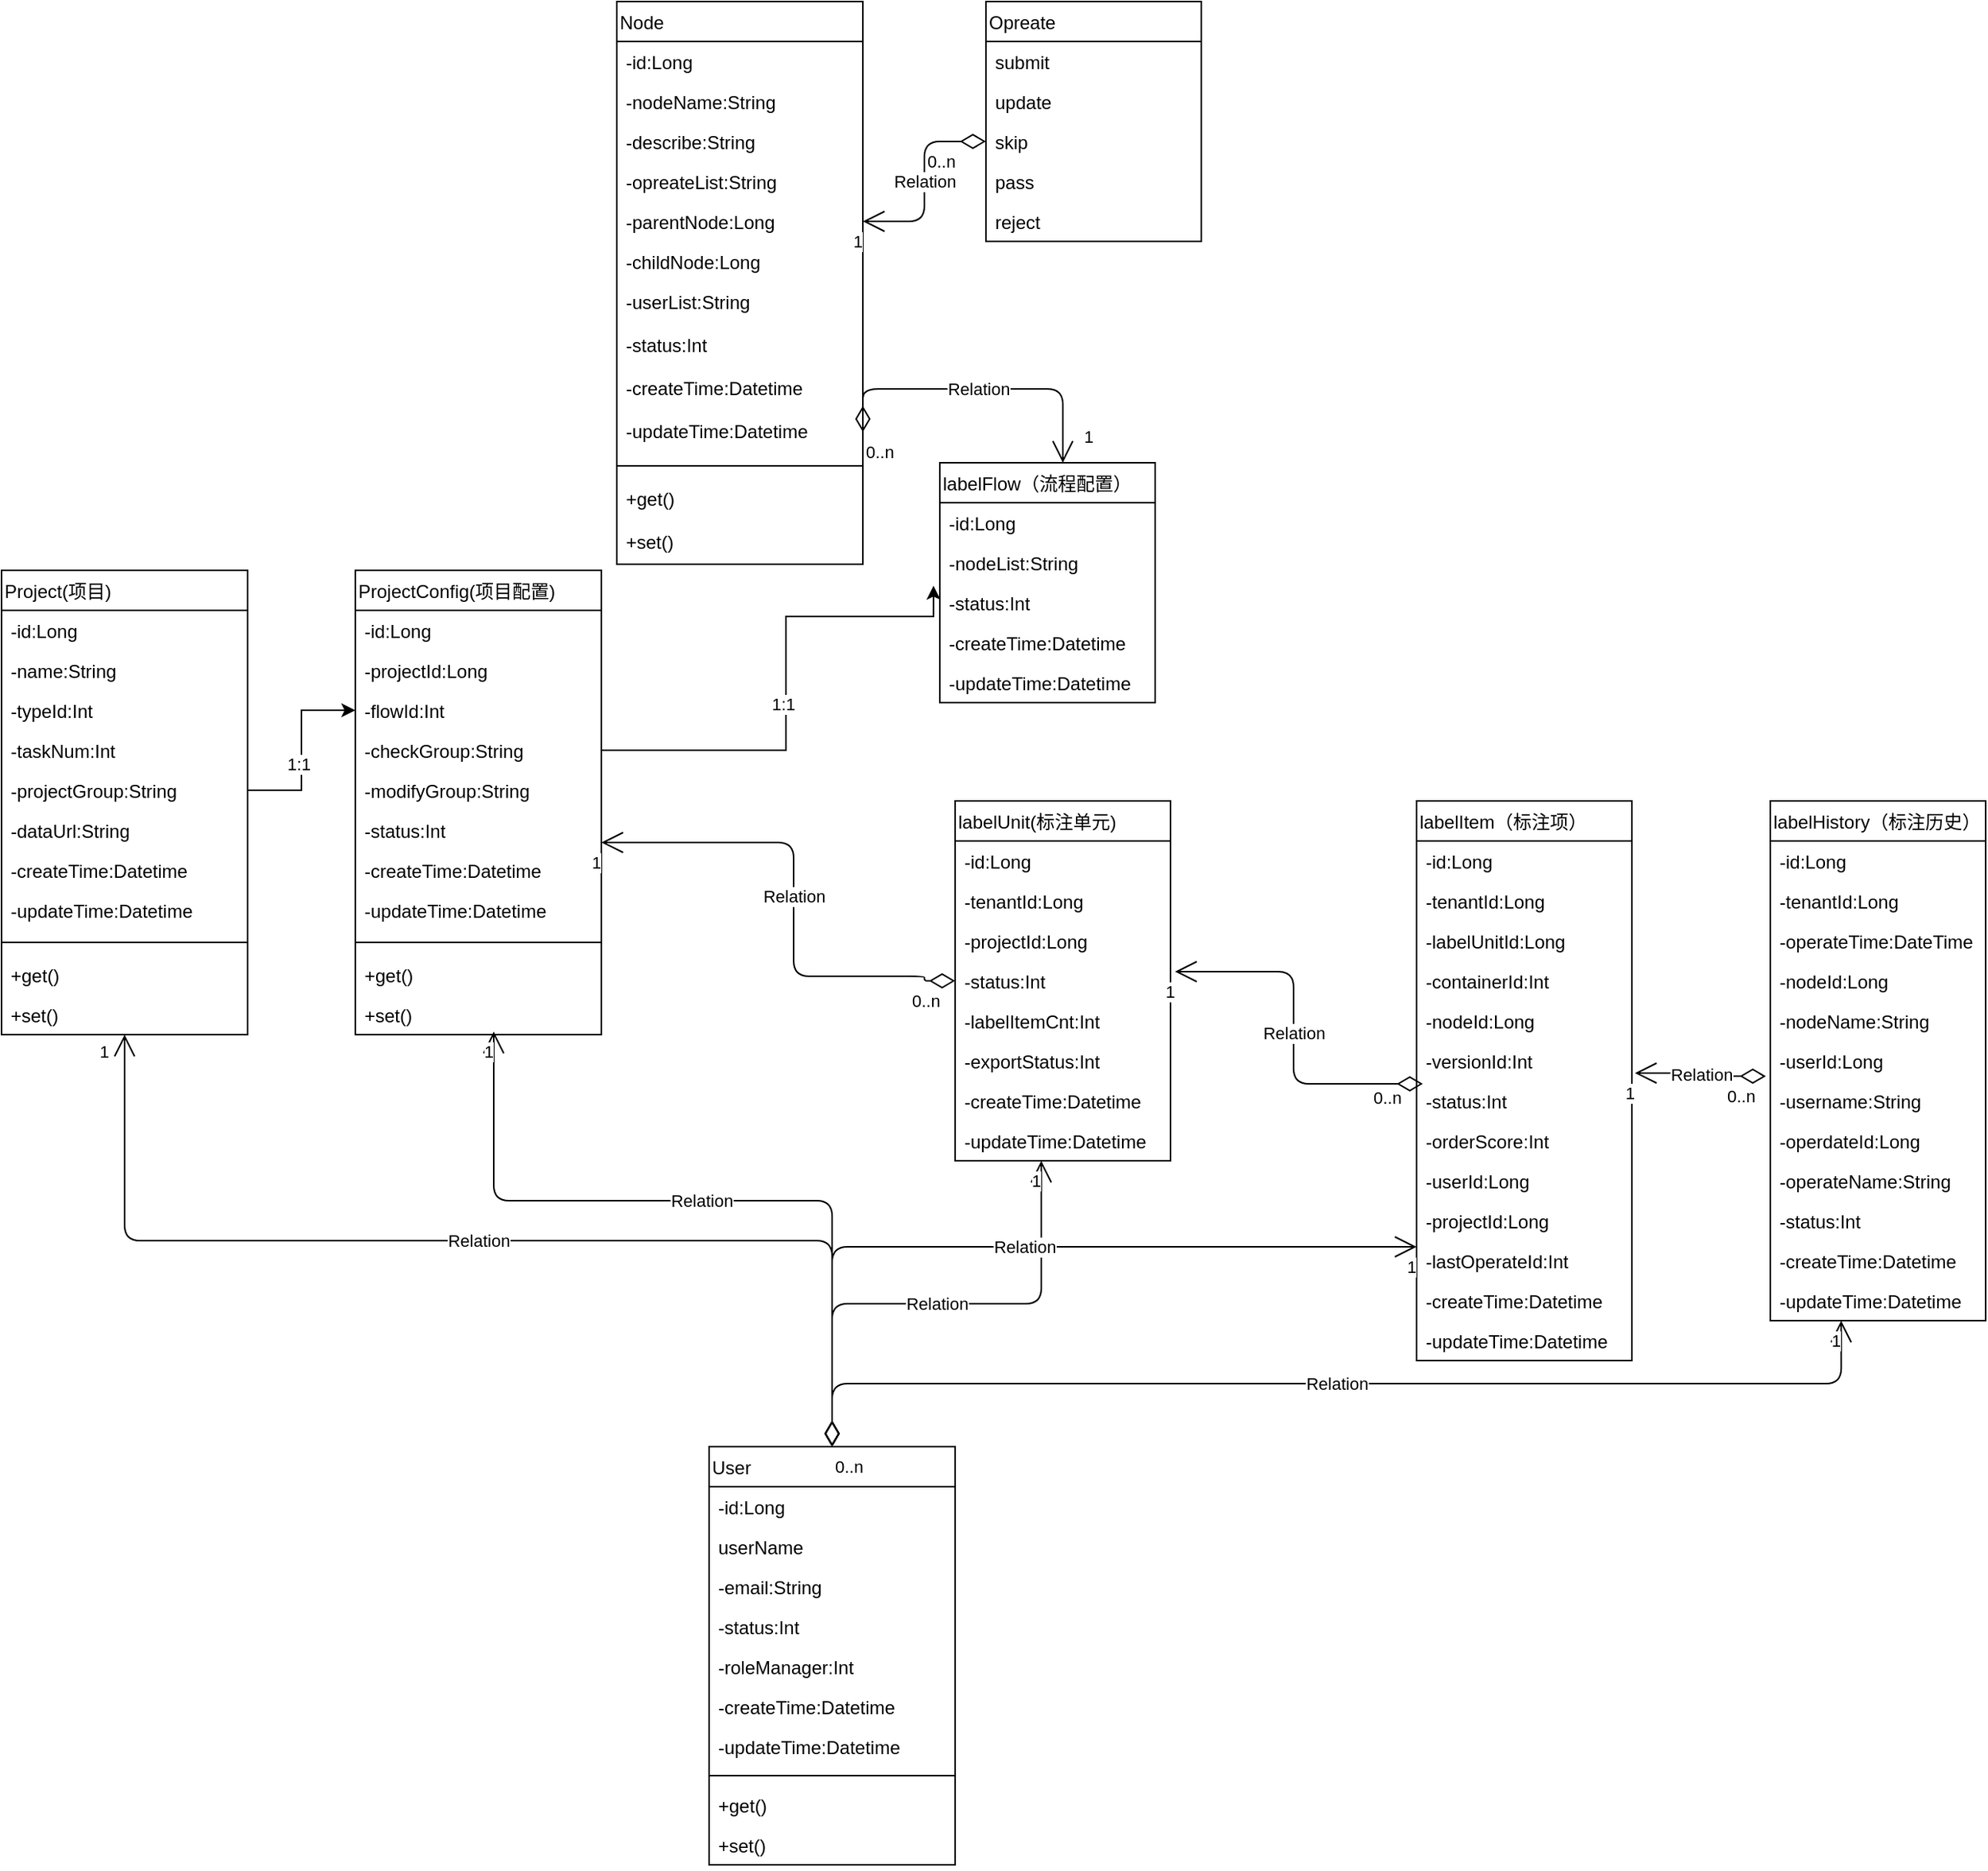 <mxfile version="14.6.11" type="github">
  <diagram id="C5RBs43oDa-KdzZeNtuy" name="Page-1">
    <mxGraphModel dx="1422" dy="762" grid="1" gridSize="10" guides="1" tooltips="1" connect="1" arrows="1" fold="1" page="1" pageScale="1" pageWidth="827" pageHeight="1169" math="0" shadow="0">
      <root>
        <mxCell id="WIyWlLk6GJQsqaUBKTNV-0" />
        <mxCell id="WIyWlLk6GJQsqaUBKTNV-1" parent="WIyWlLk6GJQsqaUBKTNV-0" />
        <mxCell id="zkfFHV4jXpPFQw0GAbJ--0" value="User" style="swimlane;fontStyle=0;align=left;verticalAlign=top;childLayout=stackLayout;horizontal=1;startSize=26;horizontalStack=0;resizeParent=1;resizeLast=0;collapsible=1;marginBottom=0;rounded=0;shadow=0;strokeWidth=1;" parent="WIyWlLk6GJQsqaUBKTNV-1" vertex="1">
          <mxGeometry x="590" y="1040" width="160" height="272" as="geometry">
            <mxRectangle x="230" y="140" width="160" height="26" as="alternateBounds" />
          </mxGeometry>
        </mxCell>
        <mxCell id="zkfFHV4jXpPFQw0GAbJ--1" value="-id:Long&#xa;" style="text;align=left;verticalAlign=top;spacingLeft=4;spacingRight=4;overflow=hidden;rotatable=0;points=[[0,0.5],[1,0.5]];portConstraint=eastwest;" parent="zkfFHV4jXpPFQw0GAbJ--0" vertex="1">
          <mxGeometry y="26" width="160" height="26" as="geometry" />
        </mxCell>
        <mxCell id="zkfFHV4jXpPFQw0GAbJ--2" value="userName" style="text;align=left;verticalAlign=top;spacingLeft=4;spacingRight=4;overflow=hidden;rotatable=0;points=[[0,0.5],[1,0.5]];portConstraint=eastwest;rounded=0;shadow=0;html=0;" parent="zkfFHV4jXpPFQw0GAbJ--0" vertex="1">
          <mxGeometry y="52" width="160" height="26" as="geometry" />
        </mxCell>
        <mxCell id="zkfFHV4jXpPFQw0GAbJ--3" value="-email:String" style="text;align=left;verticalAlign=top;spacingLeft=4;spacingRight=4;overflow=hidden;rotatable=0;points=[[0,0.5],[1,0.5]];portConstraint=eastwest;rounded=0;shadow=0;html=0;" parent="zkfFHV4jXpPFQw0GAbJ--0" vertex="1">
          <mxGeometry y="78" width="160" height="26" as="geometry" />
        </mxCell>
        <mxCell id="6F86Sjl21GchAjME6Mm5-2" value="-status:Int" style="text;align=left;verticalAlign=top;spacingLeft=4;spacingRight=4;overflow=hidden;rotatable=0;points=[[0,0.5],[1,0.5]];portConstraint=eastwest;rounded=0;shadow=0;html=0;" vertex="1" parent="zkfFHV4jXpPFQw0GAbJ--0">
          <mxGeometry y="104" width="160" height="26" as="geometry" />
        </mxCell>
        <mxCell id="6F86Sjl21GchAjME6Mm5-182" value="-roleManager:Int" style="text;align=left;verticalAlign=top;spacingLeft=4;spacingRight=4;overflow=hidden;rotatable=0;points=[[0,0.5],[1,0.5]];portConstraint=eastwest;rounded=0;shadow=0;html=0;" vertex="1" parent="zkfFHV4jXpPFQw0GAbJ--0">
          <mxGeometry y="130" width="160" height="26" as="geometry" />
        </mxCell>
        <mxCell id="6F86Sjl21GchAjME6Mm5-4" value="-createTime:Datetime" style="text;align=left;verticalAlign=top;spacingLeft=4;spacingRight=4;overflow=hidden;rotatable=0;points=[[0,0.5],[1,0.5]];portConstraint=eastwest;rounded=0;shadow=0;html=0;" vertex="1" parent="zkfFHV4jXpPFQw0GAbJ--0">
          <mxGeometry y="156" width="160" height="26" as="geometry" />
        </mxCell>
        <mxCell id="6F86Sjl21GchAjME6Mm5-5" value="-updateTime:Datetime" style="text;align=left;verticalAlign=top;spacingLeft=4;spacingRight=4;overflow=hidden;rotatable=0;points=[[0,0.5],[1,0.5]];portConstraint=eastwest;rounded=0;shadow=0;html=0;" vertex="1" parent="zkfFHV4jXpPFQw0GAbJ--0">
          <mxGeometry y="182" width="160" height="26" as="geometry" />
        </mxCell>
        <mxCell id="zkfFHV4jXpPFQw0GAbJ--4" value="" style="line;html=1;strokeWidth=1;align=left;verticalAlign=middle;spacingTop=-1;spacingLeft=3;spacingRight=3;rotatable=0;labelPosition=right;points=[];portConstraint=eastwest;" parent="zkfFHV4jXpPFQw0GAbJ--0" vertex="1">
          <mxGeometry y="208" width="160" height="12" as="geometry" />
        </mxCell>
        <mxCell id="6F86Sjl21GchAjME6Mm5-183" value="+get()" style="text;align=left;verticalAlign=top;spacingLeft=4;spacingRight=4;overflow=hidden;rotatable=0;points=[[0,0.5],[1,0.5]];portConstraint=eastwest;rounded=0;shadow=0;html=0;" vertex="1" parent="zkfFHV4jXpPFQw0GAbJ--0">
          <mxGeometry y="220" width="160" height="26" as="geometry" />
        </mxCell>
        <mxCell id="6F86Sjl21GchAjME6Mm5-184" value="+set()" style="text;align=left;verticalAlign=top;spacingLeft=4;spacingRight=4;overflow=hidden;rotatable=0;points=[[0,0.5],[1,0.5]];portConstraint=eastwest;rounded=0;shadow=0;html=0;" vertex="1" parent="zkfFHV4jXpPFQw0GAbJ--0">
          <mxGeometry y="246" width="160" height="26" as="geometry" />
        </mxCell>
        <mxCell id="zkfFHV4jXpPFQw0GAbJ--6" value="Project(项目)" style="swimlane;fontStyle=0;align=left;verticalAlign=top;childLayout=stackLayout;horizontal=1;startSize=26;horizontalStack=0;resizeParent=1;resizeLast=0;collapsible=1;marginBottom=0;rounded=0;shadow=0;strokeWidth=1;" parent="WIyWlLk6GJQsqaUBKTNV-1" vertex="1">
          <mxGeometry x="130" y="470" width="160" height="302" as="geometry">
            <mxRectangle x="130" y="380" width="160" height="26" as="alternateBounds" />
          </mxGeometry>
        </mxCell>
        <mxCell id="zkfFHV4jXpPFQw0GAbJ--7" value="-id:Long&#xa;" style="text;align=left;verticalAlign=top;spacingLeft=4;spacingRight=4;overflow=hidden;rotatable=0;points=[[0,0.5],[1,0.5]];portConstraint=eastwest;" parent="zkfFHV4jXpPFQw0GAbJ--6" vertex="1">
          <mxGeometry y="26" width="160" height="26" as="geometry" />
        </mxCell>
        <mxCell id="zkfFHV4jXpPFQw0GAbJ--8" value="-name:String" style="text;align=left;verticalAlign=top;spacingLeft=4;spacingRight=4;overflow=hidden;rotatable=0;points=[[0,0.5],[1,0.5]];portConstraint=eastwest;rounded=0;shadow=0;html=0;" parent="zkfFHV4jXpPFQw0GAbJ--6" vertex="1">
          <mxGeometry y="52" width="160" height="26" as="geometry" />
        </mxCell>
        <mxCell id="6F86Sjl21GchAjME6Mm5-6" value="-typeId:Int" style="text;align=left;verticalAlign=top;spacingLeft=4;spacingRight=4;overflow=hidden;rotatable=0;points=[[0,0.5],[1,0.5]];portConstraint=eastwest;rounded=0;shadow=0;html=0;" vertex="1" parent="zkfFHV4jXpPFQw0GAbJ--6">
          <mxGeometry y="78" width="160" height="26" as="geometry" />
        </mxCell>
        <mxCell id="6F86Sjl21GchAjME6Mm5-7" value="-taskNum:Int" style="text;align=left;verticalAlign=top;spacingLeft=4;spacingRight=4;overflow=hidden;rotatable=0;points=[[0,0.5],[1,0.5]];portConstraint=eastwest;rounded=0;shadow=0;html=0;" vertex="1" parent="zkfFHV4jXpPFQw0GAbJ--6">
          <mxGeometry y="104" width="160" height="26" as="geometry" />
        </mxCell>
        <mxCell id="6F86Sjl21GchAjME6Mm5-8" value="-projectGroup:String" style="text;align=left;verticalAlign=top;spacingLeft=4;spacingRight=4;overflow=hidden;rotatable=0;points=[[0,0.5],[1,0.5]];portConstraint=eastwest;rounded=0;shadow=0;html=0;" vertex="1" parent="zkfFHV4jXpPFQw0GAbJ--6">
          <mxGeometry y="130" width="160" height="26" as="geometry" />
        </mxCell>
        <mxCell id="6F86Sjl21GchAjME6Mm5-9" value="-dataUrl:String" style="text;align=left;verticalAlign=top;spacingLeft=4;spacingRight=4;overflow=hidden;rotatable=0;points=[[0,0.5],[1,0.5]];portConstraint=eastwest;rounded=0;shadow=0;html=0;" vertex="1" parent="zkfFHV4jXpPFQw0GAbJ--6">
          <mxGeometry y="156" width="160" height="26" as="geometry" />
        </mxCell>
        <mxCell id="6F86Sjl21GchAjME6Mm5-10" value="-createTime:Datetime" style="text;align=left;verticalAlign=top;spacingLeft=4;spacingRight=4;overflow=hidden;rotatable=0;points=[[0,0.5],[1,0.5]];portConstraint=eastwest;rounded=0;shadow=0;html=0;" vertex="1" parent="zkfFHV4jXpPFQw0GAbJ--6">
          <mxGeometry y="182" width="160" height="26" as="geometry" />
        </mxCell>
        <mxCell id="6F86Sjl21GchAjME6Mm5-20" value="-updateTime:Datetime" style="text;align=left;verticalAlign=top;spacingLeft=4;spacingRight=4;overflow=hidden;rotatable=0;points=[[0,0.5],[1,0.5]];portConstraint=eastwest;rounded=0;shadow=0;html=0;" vertex="1" parent="zkfFHV4jXpPFQw0GAbJ--6">
          <mxGeometry y="208" width="160" height="26" as="geometry" />
        </mxCell>
        <mxCell id="zkfFHV4jXpPFQw0GAbJ--9" value="" style="line;html=1;strokeWidth=1;align=left;verticalAlign=middle;spacingTop=-1;spacingLeft=3;spacingRight=3;rotatable=0;labelPosition=right;points=[];portConstraint=eastwest;" parent="zkfFHV4jXpPFQw0GAbJ--6" vertex="1">
          <mxGeometry y="234" width="160" height="16" as="geometry" />
        </mxCell>
        <mxCell id="6F86Sjl21GchAjME6Mm5-185" value="+get()" style="text;align=left;verticalAlign=top;spacingLeft=4;spacingRight=4;overflow=hidden;rotatable=0;points=[[0,0.5],[1,0.5]];portConstraint=eastwest;rounded=0;shadow=0;html=0;" vertex="1" parent="zkfFHV4jXpPFQw0GAbJ--6">
          <mxGeometry y="250" width="160" height="26" as="geometry" />
        </mxCell>
        <mxCell id="6F86Sjl21GchAjME6Mm5-186" value="+set()" style="text;align=left;verticalAlign=top;spacingLeft=4;spacingRight=4;overflow=hidden;rotatable=0;points=[[0,0.5],[1,0.5]];portConstraint=eastwest;rounded=0;shadow=0;html=0;" vertex="1" parent="zkfFHV4jXpPFQw0GAbJ--6">
          <mxGeometry y="276" width="160" height="26" as="geometry" />
        </mxCell>
        <mxCell id="zkfFHV4jXpPFQw0GAbJ--13" value="ProjectConfig(项目配置)" style="swimlane;fontStyle=0;align=left;verticalAlign=top;childLayout=stackLayout;horizontal=1;startSize=26;horizontalStack=0;resizeParent=1;resizeLast=0;collapsible=1;marginBottom=0;rounded=0;shadow=0;strokeWidth=1;" parent="WIyWlLk6GJQsqaUBKTNV-1" vertex="1">
          <mxGeometry x="360" y="470" width="160" height="302" as="geometry">
            <mxRectangle x="340" y="380" width="170" height="26" as="alternateBounds" />
          </mxGeometry>
        </mxCell>
        <mxCell id="6F86Sjl21GchAjME6Mm5-22" value="-id:Long&#xa;" style="text;align=left;verticalAlign=top;spacingLeft=4;spacingRight=4;overflow=hidden;rotatable=0;points=[[0,0.5],[1,0.5]];portConstraint=eastwest;" vertex="1" parent="zkfFHV4jXpPFQw0GAbJ--13">
          <mxGeometry y="26" width="160" height="26" as="geometry" />
        </mxCell>
        <mxCell id="6F86Sjl21GchAjME6Mm5-27" value="-projectId:Long" style="text;align=left;verticalAlign=top;spacingLeft=4;spacingRight=4;overflow=hidden;rotatable=0;points=[[0,0.5],[1,0.5]];portConstraint=eastwest;" vertex="1" parent="zkfFHV4jXpPFQw0GAbJ--13">
          <mxGeometry y="52" width="160" height="26" as="geometry" />
        </mxCell>
        <mxCell id="6F86Sjl21GchAjME6Mm5-28" value="-flowId:Int" style="text;align=left;verticalAlign=top;spacingLeft=4;spacingRight=4;overflow=hidden;rotatable=0;points=[[0,0.5],[1,0.5]];portConstraint=eastwest;" vertex="1" parent="zkfFHV4jXpPFQw0GAbJ--13">
          <mxGeometry y="78" width="160" height="26" as="geometry" />
        </mxCell>
        <mxCell id="6F86Sjl21GchAjME6Mm5-33" value="-checkGroup:String" style="text;align=left;verticalAlign=top;spacingLeft=4;spacingRight=4;overflow=hidden;rotatable=0;points=[[0,0.5],[1,0.5]];portConstraint=eastwest;" vertex="1" parent="zkfFHV4jXpPFQw0GAbJ--13">
          <mxGeometry y="104" width="160" height="26" as="geometry" />
        </mxCell>
        <mxCell id="6F86Sjl21GchAjME6Mm5-34" value="-modifyGroup:String" style="text;align=left;verticalAlign=top;spacingLeft=4;spacingRight=4;overflow=hidden;rotatable=0;points=[[0,0.5],[1,0.5]];portConstraint=eastwest;" vertex="1" parent="zkfFHV4jXpPFQw0GAbJ--13">
          <mxGeometry y="130" width="160" height="26" as="geometry" />
        </mxCell>
        <mxCell id="6F86Sjl21GchAjME6Mm5-35" value="-status:Int" style="text;align=left;verticalAlign=top;spacingLeft=4;spacingRight=4;overflow=hidden;rotatable=0;points=[[0,0.5],[1,0.5]];portConstraint=eastwest;" vertex="1" parent="zkfFHV4jXpPFQw0GAbJ--13">
          <mxGeometry y="156" width="160" height="26" as="geometry" />
        </mxCell>
        <mxCell id="6F86Sjl21GchAjME6Mm5-29" value="-createTime:Datetime" style="text;align=left;verticalAlign=top;spacingLeft=4;spacingRight=4;overflow=hidden;rotatable=0;points=[[0,0.5],[1,0.5]];portConstraint=eastwest;" vertex="1" parent="zkfFHV4jXpPFQw0GAbJ--13">
          <mxGeometry y="182" width="160" height="26" as="geometry" />
        </mxCell>
        <mxCell id="6F86Sjl21GchAjME6Mm5-30" value="-updateTime:Datetime" style="text;align=left;verticalAlign=top;spacingLeft=4;spacingRight=4;overflow=hidden;rotatable=0;points=[[0,0.5],[1,0.5]];portConstraint=eastwest;" vertex="1" parent="zkfFHV4jXpPFQw0GAbJ--13">
          <mxGeometry y="208" width="160" height="26" as="geometry" />
        </mxCell>
        <mxCell id="zkfFHV4jXpPFQw0GAbJ--15" value="" style="line;html=1;strokeWidth=1;align=left;verticalAlign=middle;spacingTop=-1;spacingLeft=3;spacingRight=3;rotatable=0;labelPosition=right;points=[];portConstraint=eastwest;" parent="zkfFHV4jXpPFQw0GAbJ--13" vertex="1">
          <mxGeometry y="234" width="160" height="16" as="geometry" />
        </mxCell>
        <mxCell id="6F86Sjl21GchAjME6Mm5-180" value="+get()" style="text;align=left;verticalAlign=top;spacingLeft=4;spacingRight=4;overflow=hidden;rotatable=0;points=[[0,0.5],[1,0.5]];portConstraint=eastwest;" vertex="1" parent="zkfFHV4jXpPFQw0GAbJ--13">
          <mxGeometry y="250" width="160" height="26" as="geometry" />
        </mxCell>
        <mxCell id="6F86Sjl21GchAjME6Mm5-181" value="+set()" style="text;align=left;verticalAlign=top;spacingLeft=4;spacingRight=4;overflow=hidden;rotatable=0;points=[[0,0.5],[1,0.5]];portConstraint=eastwest;" vertex="1" parent="zkfFHV4jXpPFQw0GAbJ--13">
          <mxGeometry y="276" width="160" height="26" as="geometry" />
        </mxCell>
        <mxCell id="zkfFHV4jXpPFQw0GAbJ--17" value="Node" style="swimlane;fontStyle=0;align=left;verticalAlign=top;childLayout=stackLayout;horizontal=1;startSize=26;horizontalStack=0;resizeParent=1;resizeLast=0;collapsible=1;marginBottom=0;rounded=0;shadow=0;strokeWidth=1;" parent="WIyWlLk6GJQsqaUBKTNV-1" vertex="1">
          <mxGeometry x="530" y="100" width="160" height="366" as="geometry">
            <mxRectangle x="550" y="140" width="160" height="26" as="alternateBounds" />
          </mxGeometry>
        </mxCell>
        <mxCell id="zkfFHV4jXpPFQw0GAbJ--18" value="-id:Long&#xa;" style="text;align=left;verticalAlign=top;spacingLeft=4;spacingRight=4;overflow=hidden;rotatable=0;points=[[0,0.5],[1,0.5]];portConstraint=eastwest;" parent="zkfFHV4jXpPFQw0GAbJ--17" vertex="1">
          <mxGeometry y="26" width="160" height="26" as="geometry" />
        </mxCell>
        <mxCell id="zkfFHV4jXpPFQw0GAbJ--19" value="-nodeName:String" style="text;align=left;verticalAlign=top;spacingLeft=4;spacingRight=4;overflow=hidden;rotatable=0;points=[[0,0.5],[1,0.5]];portConstraint=eastwest;rounded=0;shadow=0;html=0;" parent="zkfFHV4jXpPFQw0GAbJ--17" vertex="1">
          <mxGeometry y="52" width="160" height="26" as="geometry" />
        </mxCell>
        <mxCell id="zkfFHV4jXpPFQw0GAbJ--20" value="-describe:String" style="text;align=left;verticalAlign=top;spacingLeft=4;spacingRight=4;overflow=hidden;rotatable=0;points=[[0,0.5],[1,0.5]];portConstraint=eastwest;rounded=0;shadow=0;html=0;" parent="zkfFHV4jXpPFQw0GAbJ--17" vertex="1">
          <mxGeometry y="78" width="160" height="26" as="geometry" />
        </mxCell>
        <mxCell id="zkfFHV4jXpPFQw0GAbJ--21" value="-opreateList:String" style="text;align=left;verticalAlign=top;spacingLeft=4;spacingRight=4;overflow=hidden;rotatable=0;points=[[0,0.5],[1,0.5]];portConstraint=eastwest;rounded=0;shadow=0;html=0;" parent="zkfFHV4jXpPFQw0GAbJ--17" vertex="1">
          <mxGeometry y="104" width="160" height="26" as="geometry" />
        </mxCell>
        <mxCell id="zkfFHV4jXpPFQw0GAbJ--22" value="-parentNode:Long" style="text;align=left;verticalAlign=top;spacingLeft=4;spacingRight=4;overflow=hidden;rotatable=0;points=[[0,0.5],[1,0.5]];portConstraint=eastwest;rounded=0;shadow=0;html=0;" parent="zkfFHV4jXpPFQw0GAbJ--17" vertex="1">
          <mxGeometry y="130" width="160" height="26" as="geometry" />
        </mxCell>
        <mxCell id="zkfFHV4jXpPFQw0GAbJ--24" value="-childNode:Long" style="text;align=left;verticalAlign=top;spacingLeft=4;spacingRight=4;overflow=hidden;rotatable=0;points=[[0,0.5],[1,0.5]];portConstraint=eastwest;" parent="zkfFHV4jXpPFQw0GAbJ--17" vertex="1">
          <mxGeometry y="156" width="160" height="26" as="geometry" />
        </mxCell>
        <mxCell id="zkfFHV4jXpPFQw0GAbJ--25" value="-userList:String" style="text;align=left;verticalAlign=top;spacingLeft=4;spacingRight=4;overflow=hidden;rotatable=0;points=[[0,0.5],[1,0.5]];portConstraint=eastwest;" parent="zkfFHV4jXpPFQw0GAbJ--17" vertex="1">
          <mxGeometry y="182" width="160" height="28" as="geometry" />
        </mxCell>
        <mxCell id="6F86Sjl21GchAjME6Mm5-174" value="-status:Int" style="text;align=left;verticalAlign=top;spacingLeft=4;spacingRight=4;overflow=hidden;rotatable=0;points=[[0,0.5],[1,0.5]];portConstraint=eastwest;" vertex="1" parent="zkfFHV4jXpPFQw0GAbJ--17">
          <mxGeometry y="210" width="160" height="28" as="geometry" />
        </mxCell>
        <mxCell id="6F86Sjl21GchAjME6Mm5-93" value="-createTime:Datetime" style="text;align=left;verticalAlign=top;spacingLeft=4;spacingRight=4;overflow=hidden;rotatable=0;points=[[0,0.5],[1,0.5]];portConstraint=eastwest;" vertex="1" parent="zkfFHV4jXpPFQw0GAbJ--17">
          <mxGeometry y="238" width="160" height="28" as="geometry" />
        </mxCell>
        <mxCell id="6F86Sjl21GchAjME6Mm5-94" value="-updateTime:Datetime" style="text;align=left;verticalAlign=top;spacingLeft=4;spacingRight=4;overflow=hidden;rotatable=0;points=[[0,0.5],[1,0.5]];portConstraint=eastwest;" vertex="1" parent="zkfFHV4jXpPFQw0GAbJ--17">
          <mxGeometry y="266" width="160" height="28" as="geometry" />
        </mxCell>
        <mxCell id="6F86Sjl21GchAjME6Mm5-177" value="" style="line;html=1;strokeWidth=1;align=left;verticalAlign=middle;spacingTop=-1;spacingLeft=3;spacingRight=3;rotatable=0;labelPosition=right;points=[];portConstraint=eastwest;" vertex="1" parent="zkfFHV4jXpPFQw0GAbJ--17">
          <mxGeometry y="294" width="160" height="16" as="geometry" />
        </mxCell>
        <mxCell id="6F86Sjl21GchAjME6Mm5-175" value="+get()" style="text;align=left;verticalAlign=top;spacingLeft=4;spacingRight=4;overflow=hidden;rotatable=0;points=[[0,0.5],[1,0.5]];portConstraint=eastwest;" vertex="1" parent="zkfFHV4jXpPFQw0GAbJ--17">
          <mxGeometry y="310" width="160" height="28" as="geometry" />
        </mxCell>
        <mxCell id="6F86Sjl21GchAjME6Mm5-178" value="+set()" style="text;align=left;verticalAlign=top;spacingLeft=4;spacingRight=4;overflow=hidden;rotatable=0;points=[[0,0.5],[1,0.5]];portConstraint=eastwest;" vertex="1" parent="zkfFHV4jXpPFQw0GAbJ--17">
          <mxGeometry y="338" width="160" height="28" as="geometry" />
        </mxCell>
        <mxCell id="6F86Sjl21GchAjME6Mm5-37" value="Opreate" style="swimlane;fontStyle=0;childLayout=stackLayout;horizontal=1;startSize=26;fillColor=none;horizontalStack=0;resizeParent=1;resizeParentMax=0;resizeLast=0;collapsible=1;marginBottom=0;rounded=0;shadow=0;align=left;html=0;" vertex="1" parent="WIyWlLk6GJQsqaUBKTNV-1">
          <mxGeometry x="770" y="100" width="140" height="156" as="geometry" />
        </mxCell>
        <mxCell id="6F86Sjl21GchAjME6Mm5-38" value="submit" style="text;strokeColor=none;fillColor=none;align=left;verticalAlign=top;spacingLeft=4;spacingRight=4;overflow=hidden;rotatable=0;points=[[0,0.5],[1,0.5]];portConstraint=eastwest;" vertex="1" parent="6F86Sjl21GchAjME6Mm5-37">
          <mxGeometry y="26" width="140" height="26" as="geometry" />
        </mxCell>
        <mxCell id="6F86Sjl21GchAjME6Mm5-39" value="update" style="text;strokeColor=none;fillColor=none;align=left;verticalAlign=top;spacingLeft=4;spacingRight=4;overflow=hidden;rotatable=0;points=[[0,0.5],[1,0.5]];portConstraint=eastwest;" vertex="1" parent="6F86Sjl21GchAjME6Mm5-37">
          <mxGeometry y="52" width="140" height="26" as="geometry" />
        </mxCell>
        <mxCell id="6F86Sjl21GchAjME6Mm5-40" value="skip" style="text;strokeColor=none;fillColor=none;align=left;verticalAlign=top;spacingLeft=4;spacingRight=4;overflow=hidden;rotatable=0;points=[[0,0.5],[1,0.5]];portConstraint=eastwest;" vertex="1" parent="6F86Sjl21GchAjME6Mm5-37">
          <mxGeometry y="78" width="140" height="26" as="geometry" />
        </mxCell>
        <mxCell id="6F86Sjl21GchAjME6Mm5-41" value="pass" style="text;strokeColor=none;fillColor=none;align=left;verticalAlign=top;spacingLeft=4;spacingRight=4;overflow=hidden;rotatable=0;points=[[0,0.5],[1,0.5]];portConstraint=eastwest;" vertex="1" parent="6F86Sjl21GchAjME6Mm5-37">
          <mxGeometry y="104" width="140" height="26" as="geometry" />
        </mxCell>
        <mxCell id="6F86Sjl21GchAjME6Mm5-42" value="reject" style="text;strokeColor=none;fillColor=none;align=left;verticalAlign=top;spacingLeft=4;spacingRight=4;overflow=hidden;rotatable=0;points=[[0,0.5],[1,0.5]];portConstraint=eastwest;" vertex="1" parent="6F86Sjl21GchAjME6Mm5-37">
          <mxGeometry y="130" width="140" height="26" as="geometry" />
        </mxCell>
        <mxCell id="6F86Sjl21GchAjME6Mm5-67" value="Relation" style="endArrow=open;html=1;endSize=12;startArrow=diamondThin;startSize=14;startFill=0;edgeStyle=orthogonalEdgeStyle;exitX=0;exitY=0.5;exitDx=0;exitDy=0;entryX=1;entryY=0.5;entryDx=0;entryDy=0;" edge="1" parent="WIyWlLk6GJQsqaUBKTNV-1" source="6F86Sjl21GchAjME6Mm5-40" target="zkfFHV4jXpPFQw0GAbJ--22">
          <mxGeometry relative="1" as="geometry">
            <mxPoint x="720" y="350" as="sourcePoint" />
            <mxPoint x="830" y="350" as="targetPoint" />
          </mxGeometry>
        </mxCell>
        <mxCell id="6F86Sjl21GchAjME6Mm5-68" value="0..n" style="edgeLabel;resizable=0;html=1;align=left;verticalAlign=top;" connectable="0" vertex="1" parent="6F86Sjl21GchAjME6Mm5-67">
          <mxGeometry x="-1" relative="1" as="geometry">
            <mxPoint x="-40" as="offset" />
          </mxGeometry>
        </mxCell>
        <mxCell id="6F86Sjl21GchAjME6Mm5-69" value="1" style="edgeLabel;resizable=0;html=1;align=right;verticalAlign=top;" connectable="0" vertex="1" parent="6F86Sjl21GchAjME6Mm5-67">
          <mxGeometry x="1" relative="1" as="geometry" />
        </mxCell>
        <mxCell id="6F86Sjl21GchAjME6Mm5-79" value="Relation" style="endArrow=open;html=1;endSize=12;startArrow=diamondThin;startSize=14;startFill=0;edgeStyle=orthogonalEdgeStyle;exitX=0.5;exitY=0;exitDx=0;exitDy=0;" edge="1" parent="WIyWlLk6GJQsqaUBKTNV-1" source="zkfFHV4jXpPFQw0GAbJ--0" target="zkfFHV4jXpPFQw0GAbJ--6">
          <mxGeometry relative="1" as="geometry">
            <mxPoint x="240" y="306" as="sourcePoint" />
            <mxPoint x="454.96" y="484" as="targetPoint" />
          </mxGeometry>
        </mxCell>
        <mxCell id="6F86Sjl21GchAjME6Mm5-80" value="0..n" style="edgeLabel;resizable=0;html=1;align=left;verticalAlign=top;" connectable="0" vertex="1" parent="6F86Sjl21GchAjME6Mm5-79">
          <mxGeometry x="-1" relative="1" as="geometry" />
        </mxCell>
        <mxCell id="6F86Sjl21GchAjME6Mm5-81" value="1" style="edgeLabel;resizable=0;html=1;align=right;verticalAlign=top;" connectable="0" vertex="1" parent="6F86Sjl21GchAjME6Mm5-79">
          <mxGeometry x="1" relative="1" as="geometry">
            <mxPoint x="-10" y="-2" as="offset" />
          </mxGeometry>
        </mxCell>
        <mxCell id="6F86Sjl21GchAjME6Mm5-85" style="edgeStyle=orthogonalEdgeStyle;rounded=0;orthogonalLoop=1;jettySize=auto;html=1;entryX=0;entryY=0.5;entryDx=0;entryDy=0;" edge="1" parent="WIyWlLk6GJQsqaUBKTNV-1" source="6F86Sjl21GchAjME6Mm5-8" target="6F86Sjl21GchAjME6Mm5-28">
          <mxGeometry relative="1" as="geometry">
            <mxPoint x="370" y="613" as="targetPoint" />
          </mxGeometry>
        </mxCell>
        <mxCell id="6F86Sjl21GchAjME6Mm5-86" value="1:1" style="edgeLabel;html=1;align=center;verticalAlign=middle;resizable=0;points=[];" vertex="1" connectable="0" parent="6F86Sjl21GchAjME6Mm5-85">
          <mxGeometry x="-0.143" y="2" relative="1" as="geometry">
            <mxPoint as="offset" />
          </mxGeometry>
        </mxCell>
        <mxCell id="6F86Sjl21GchAjME6Mm5-87" value="labelFlow（流程配置）" style="swimlane;fontStyle=0;childLayout=stackLayout;horizontal=1;startSize=26;fillColor=none;horizontalStack=0;resizeParent=1;resizeParentMax=0;resizeLast=0;collapsible=1;marginBottom=0;rounded=0;shadow=0;align=left;html=0;" vertex="1" parent="WIyWlLk6GJQsqaUBKTNV-1">
          <mxGeometry x="740" y="400" width="140" height="156" as="geometry">
            <mxRectangle x="740" y="420" width="80" height="26" as="alternateBounds" />
          </mxGeometry>
        </mxCell>
        <mxCell id="6F86Sjl21GchAjME6Mm5-88" value="-id:Long&#xa;" style="text;strokeColor=none;fillColor=none;align=left;verticalAlign=top;spacingLeft=4;spacingRight=4;overflow=hidden;rotatable=0;points=[[0,0.5],[1,0.5]];portConstraint=eastwest;" vertex="1" parent="6F86Sjl21GchAjME6Mm5-87">
          <mxGeometry y="26" width="140" height="26" as="geometry" />
        </mxCell>
        <mxCell id="6F86Sjl21GchAjME6Mm5-89" value="-nodeList:String" style="text;strokeColor=none;fillColor=none;align=left;verticalAlign=top;spacingLeft=4;spacingRight=4;overflow=hidden;rotatable=0;points=[[0,0.5],[1,0.5]];portConstraint=eastwest;" vertex="1" parent="6F86Sjl21GchAjME6Mm5-87">
          <mxGeometry y="52" width="140" height="26" as="geometry" />
        </mxCell>
        <mxCell id="6F86Sjl21GchAjME6Mm5-90" value="-status:Int" style="text;strokeColor=none;fillColor=none;align=left;verticalAlign=top;spacingLeft=4;spacingRight=4;overflow=hidden;rotatable=0;points=[[0,0.5],[1,0.5]];portConstraint=eastwest;" vertex="1" parent="6F86Sjl21GchAjME6Mm5-87">
          <mxGeometry y="78" width="140" height="26" as="geometry" />
        </mxCell>
        <mxCell id="6F86Sjl21GchAjME6Mm5-91" value="-createTime:Datetime" style="text;strokeColor=none;fillColor=none;align=left;verticalAlign=top;spacingLeft=4;spacingRight=4;overflow=hidden;rotatable=0;points=[[0,0.5],[1,0.5]];portConstraint=eastwest;" vertex="1" parent="6F86Sjl21GchAjME6Mm5-87">
          <mxGeometry y="104" width="140" height="26" as="geometry" />
        </mxCell>
        <mxCell id="6F86Sjl21GchAjME6Mm5-92" value="-updateTime:Datetime" style="text;strokeColor=none;fillColor=none;align=left;verticalAlign=top;spacingLeft=4;spacingRight=4;overflow=hidden;rotatable=0;points=[[0,0.5],[1,0.5]];portConstraint=eastwest;" vertex="1" parent="6F86Sjl21GchAjME6Mm5-87">
          <mxGeometry y="130" width="140" height="26" as="geometry" />
        </mxCell>
        <mxCell id="6F86Sjl21GchAjME6Mm5-95" value="Relation" style="endArrow=open;html=1;endSize=12;startArrow=diamondThin;startSize=14;startFill=0;edgeStyle=orthogonalEdgeStyle;exitX=1;exitY=0.5;exitDx=0;exitDy=0;" edge="1" parent="WIyWlLk6GJQsqaUBKTNV-1" source="6F86Sjl21GchAjME6Mm5-94">
          <mxGeometry relative="1" as="geometry">
            <mxPoint x="640" y="390" as="sourcePoint" />
            <mxPoint x="820" y="400" as="targetPoint" />
            <Array as="points">
              <mxPoint x="820" y="352" />
            </Array>
          </mxGeometry>
        </mxCell>
        <mxCell id="6F86Sjl21GchAjME6Mm5-96" value="0..n" style="edgeLabel;resizable=0;html=1;align=left;verticalAlign=top;" connectable="0" vertex="1" parent="6F86Sjl21GchAjME6Mm5-95">
          <mxGeometry x="-1" relative="1" as="geometry" />
        </mxCell>
        <mxCell id="6F86Sjl21GchAjME6Mm5-97" value="1" style="edgeLabel;resizable=0;html=1;align=right;verticalAlign=top;" connectable="0" vertex="1" parent="6F86Sjl21GchAjME6Mm5-95">
          <mxGeometry x="1" relative="1" as="geometry">
            <mxPoint x="20" y="-30" as="offset" />
          </mxGeometry>
        </mxCell>
        <mxCell id="6F86Sjl21GchAjME6Mm5-98" value="labelUnit(标注单元)" style="swimlane;fontStyle=0;childLayout=stackLayout;horizontal=1;startSize=26;fillColor=none;horizontalStack=0;resizeParent=1;resizeParentMax=0;resizeLast=0;collapsible=1;marginBottom=0;rounded=0;shadow=0;align=left;html=0;" vertex="1" parent="WIyWlLk6GJQsqaUBKTNV-1">
          <mxGeometry x="750" y="620" width="140" height="234" as="geometry">
            <mxRectangle x="740" y="420" width="80" height="26" as="alternateBounds" />
          </mxGeometry>
        </mxCell>
        <mxCell id="6F86Sjl21GchAjME6Mm5-99" value="-id:Long&#xa;" style="text;strokeColor=none;fillColor=none;align=left;verticalAlign=top;spacingLeft=4;spacingRight=4;overflow=hidden;rotatable=0;points=[[0,0.5],[1,0.5]];portConstraint=eastwest;" vertex="1" parent="6F86Sjl21GchAjME6Mm5-98">
          <mxGeometry y="26" width="140" height="26" as="geometry" />
        </mxCell>
        <mxCell id="6F86Sjl21GchAjME6Mm5-100" value="-tenantId:Long" style="text;strokeColor=none;fillColor=none;align=left;verticalAlign=top;spacingLeft=4;spacingRight=4;overflow=hidden;rotatable=0;points=[[0,0.5],[1,0.5]];portConstraint=eastwest;" vertex="1" parent="6F86Sjl21GchAjME6Mm5-98">
          <mxGeometry y="52" width="140" height="26" as="geometry" />
        </mxCell>
        <mxCell id="6F86Sjl21GchAjME6Mm5-110" value="-projectId:Long" style="text;strokeColor=none;fillColor=none;align=left;verticalAlign=top;spacingLeft=4;spacingRight=4;overflow=hidden;rotatable=0;points=[[0,0.5],[1,0.5]];portConstraint=eastwest;" vertex="1" parent="6F86Sjl21GchAjME6Mm5-98">
          <mxGeometry y="78" width="140" height="26" as="geometry" />
        </mxCell>
        <mxCell id="6F86Sjl21GchAjME6Mm5-101" value="-status:Int" style="text;strokeColor=none;fillColor=none;align=left;verticalAlign=top;spacingLeft=4;spacingRight=4;overflow=hidden;rotatable=0;points=[[0,0.5],[1,0.5]];portConstraint=eastwest;" vertex="1" parent="6F86Sjl21GchAjME6Mm5-98">
          <mxGeometry y="104" width="140" height="26" as="geometry" />
        </mxCell>
        <mxCell id="6F86Sjl21GchAjME6Mm5-111" value="-labelItemCnt:Int" style="text;strokeColor=none;fillColor=none;align=left;verticalAlign=top;spacingLeft=4;spacingRight=4;overflow=hidden;rotatable=0;points=[[0,0.5],[1,0.5]];portConstraint=eastwest;" vertex="1" parent="6F86Sjl21GchAjME6Mm5-98">
          <mxGeometry y="130" width="140" height="26" as="geometry" />
        </mxCell>
        <mxCell id="6F86Sjl21GchAjME6Mm5-112" value="-exportStatus:Int" style="text;strokeColor=none;fillColor=none;align=left;verticalAlign=top;spacingLeft=4;spacingRight=4;overflow=hidden;rotatable=0;points=[[0,0.5],[1,0.5]];portConstraint=eastwest;" vertex="1" parent="6F86Sjl21GchAjME6Mm5-98">
          <mxGeometry y="156" width="140" height="26" as="geometry" />
        </mxCell>
        <mxCell id="6F86Sjl21GchAjME6Mm5-113" value="-createTime:Datetime" style="text;strokeColor=none;fillColor=none;align=left;verticalAlign=top;spacingLeft=4;spacingRight=4;overflow=hidden;rotatable=0;points=[[0,0.5],[1,0.5]];portConstraint=eastwest;" vertex="1" parent="6F86Sjl21GchAjME6Mm5-98">
          <mxGeometry y="182" width="140" height="26" as="geometry" />
        </mxCell>
        <mxCell id="6F86Sjl21GchAjME6Mm5-114" value="-updateTime:Datetime" style="text;strokeColor=none;fillColor=none;align=left;verticalAlign=top;spacingLeft=4;spacingRight=4;overflow=hidden;rotatable=0;points=[[0,0.5],[1,0.5]];portConstraint=eastwest;" vertex="1" parent="6F86Sjl21GchAjME6Mm5-98">
          <mxGeometry y="208" width="140" height="26" as="geometry" />
        </mxCell>
        <mxCell id="6F86Sjl21GchAjME6Mm5-104" value="labelItem（标注项）" style="swimlane;fontStyle=0;childLayout=stackLayout;horizontal=1;startSize=26;fillColor=none;horizontalStack=0;resizeParent=1;resizeParentMax=0;resizeLast=0;collapsible=1;marginBottom=0;rounded=0;shadow=0;align=left;html=0;" vertex="1" parent="WIyWlLk6GJQsqaUBKTNV-1">
          <mxGeometry x="1050" y="620" width="140" height="364" as="geometry">
            <mxRectangle x="950" y="620" width="80" height="26" as="alternateBounds" />
          </mxGeometry>
        </mxCell>
        <mxCell id="6F86Sjl21GchAjME6Mm5-105" value="-id:Long&#xa;" style="text;strokeColor=none;fillColor=none;align=left;verticalAlign=top;spacingLeft=4;spacingRight=4;overflow=hidden;rotatable=0;points=[[0,0.5],[1,0.5]];portConstraint=eastwest;" vertex="1" parent="6F86Sjl21GchAjME6Mm5-104">
          <mxGeometry y="26" width="140" height="26" as="geometry" />
        </mxCell>
        <mxCell id="6F86Sjl21GchAjME6Mm5-106" value="-tenantId:Long" style="text;strokeColor=none;fillColor=none;align=left;verticalAlign=top;spacingLeft=4;spacingRight=4;overflow=hidden;rotatable=0;points=[[0,0.5],[1,0.5]];portConstraint=eastwest;" vertex="1" parent="6F86Sjl21GchAjME6Mm5-104">
          <mxGeometry y="52" width="140" height="26" as="geometry" />
        </mxCell>
        <mxCell id="6F86Sjl21GchAjME6Mm5-107" value="-labelUnitId:Long" style="text;strokeColor=none;fillColor=none;align=left;verticalAlign=top;spacingLeft=4;spacingRight=4;overflow=hidden;rotatable=0;points=[[0,0.5],[1,0.5]];portConstraint=eastwest;" vertex="1" parent="6F86Sjl21GchAjME6Mm5-104">
          <mxGeometry y="78" width="140" height="26" as="geometry" />
        </mxCell>
        <mxCell id="6F86Sjl21GchAjME6Mm5-115" value="-containerId:Int&#xa;" style="text;strokeColor=none;fillColor=none;align=left;verticalAlign=top;spacingLeft=4;spacingRight=4;overflow=hidden;rotatable=0;points=[[0,0.5],[1,0.5]];portConstraint=eastwest;" vertex="1" parent="6F86Sjl21GchAjME6Mm5-104">
          <mxGeometry y="104" width="140" height="26" as="geometry" />
        </mxCell>
        <mxCell id="6F86Sjl21GchAjME6Mm5-116" value="-nodeId:Long" style="text;strokeColor=none;fillColor=none;align=left;verticalAlign=top;spacingLeft=4;spacingRight=4;overflow=hidden;rotatable=0;points=[[0,0.5],[1,0.5]];portConstraint=eastwest;" vertex="1" parent="6F86Sjl21GchAjME6Mm5-104">
          <mxGeometry y="130" width="140" height="26" as="geometry" />
        </mxCell>
        <mxCell id="6F86Sjl21GchAjME6Mm5-117" value="-versionId:Int" style="text;strokeColor=none;fillColor=none;align=left;verticalAlign=top;spacingLeft=4;spacingRight=4;overflow=hidden;rotatable=0;points=[[0,0.5],[1,0.5]];portConstraint=eastwest;" vertex="1" parent="6F86Sjl21GchAjME6Mm5-104">
          <mxGeometry y="156" width="140" height="26" as="geometry" />
        </mxCell>
        <mxCell id="6F86Sjl21GchAjME6Mm5-118" value="-status:Int" style="text;strokeColor=none;fillColor=none;align=left;verticalAlign=top;spacingLeft=4;spacingRight=4;overflow=hidden;rotatable=0;points=[[0,0.5],[1,0.5]];portConstraint=eastwest;" vertex="1" parent="6F86Sjl21GchAjME6Mm5-104">
          <mxGeometry y="182" width="140" height="26" as="geometry" />
        </mxCell>
        <mxCell id="6F86Sjl21GchAjME6Mm5-119" value="-orderScore:Int" style="text;strokeColor=none;fillColor=none;align=left;verticalAlign=top;spacingLeft=4;spacingRight=4;overflow=hidden;rotatable=0;points=[[0,0.5],[1,0.5]];portConstraint=eastwest;" vertex="1" parent="6F86Sjl21GchAjME6Mm5-104">
          <mxGeometry y="208" width="140" height="26" as="geometry" />
        </mxCell>
        <mxCell id="6F86Sjl21GchAjME6Mm5-121" value="-userId:Long" style="text;strokeColor=none;fillColor=none;align=left;verticalAlign=top;spacingLeft=4;spacingRight=4;overflow=hidden;rotatable=0;points=[[0,0.5],[1,0.5]];portConstraint=eastwest;" vertex="1" parent="6F86Sjl21GchAjME6Mm5-104">
          <mxGeometry y="234" width="140" height="26" as="geometry" />
        </mxCell>
        <mxCell id="6F86Sjl21GchAjME6Mm5-122" value="-projectId:Long" style="text;strokeColor=none;fillColor=none;align=left;verticalAlign=top;spacingLeft=4;spacingRight=4;overflow=hidden;rotatable=0;points=[[0,0.5],[1,0.5]];portConstraint=eastwest;" vertex="1" parent="6F86Sjl21GchAjME6Mm5-104">
          <mxGeometry y="260" width="140" height="26" as="geometry" />
        </mxCell>
        <mxCell id="6F86Sjl21GchAjME6Mm5-123" value="-lastOperateId:Int" style="text;strokeColor=none;fillColor=none;align=left;verticalAlign=top;spacingLeft=4;spacingRight=4;overflow=hidden;rotatable=0;points=[[0,0.5],[1,0.5]];portConstraint=eastwest;" vertex="1" parent="6F86Sjl21GchAjME6Mm5-104">
          <mxGeometry y="286" width="140" height="26" as="geometry" />
        </mxCell>
        <mxCell id="6F86Sjl21GchAjME6Mm5-108" value="-createTime:Datetime" style="text;strokeColor=none;fillColor=none;align=left;verticalAlign=top;spacingLeft=4;spacingRight=4;overflow=hidden;rotatable=0;points=[[0,0.5],[1,0.5]];portConstraint=eastwest;" vertex="1" parent="6F86Sjl21GchAjME6Mm5-104">
          <mxGeometry y="312" width="140" height="26" as="geometry" />
        </mxCell>
        <mxCell id="6F86Sjl21GchAjME6Mm5-109" value="-updateTime:Datetime" style="text;strokeColor=none;fillColor=none;align=left;verticalAlign=top;spacingLeft=4;spacingRight=4;overflow=hidden;rotatable=0;points=[[0,0.5],[1,0.5]];portConstraint=eastwest;" vertex="1" parent="6F86Sjl21GchAjME6Mm5-104">
          <mxGeometry y="338" width="140" height="26" as="geometry" />
        </mxCell>
        <mxCell id="6F86Sjl21GchAjME6Mm5-124" value="labelHistory（标注历史）" style="swimlane;fontStyle=0;childLayout=stackLayout;horizontal=1;startSize=26;fillColor=none;horizontalStack=0;resizeParent=1;resizeParentMax=0;resizeLast=0;collapsible=1;marginBottom=0;rounded=0;shadow=0;align=left;html=0;" vertex="1" parent="WIyWlLk6GJQsqaUBKTNV-1">
          <mxGeometry x="1280" y="620" width="140" height="338" as="geometry">
            <mxRectangle x="740" y="420" width="80" height="26" as="alternateBounds" />
          </mxGeometry>
        </mxCell>
        <mxCell id="6F86Sjl21GchAjME6Mm5-125" value="-id:Long&#xa;" style="text;strokeColor=none;fillColor=none;align=left;verticalAlign=top;spacingLeft=4;spacingRight=4;overflow=hidden;rotatable=0;points=[[0,0.5],[1,0.5]];portConstraint=eastwest;" vertex="1" parent="6F86Sjl21GchAjME6Mm5-124">
          <mxGeometry y="26" width="140" height="26" as="geometry" />
        </mxCell>
        <mxCell id="6F86Sjl21GchAjME6Mm5-135" value="-tenantId:Long" style="text;strokeColor=none;fillColor=none;align=left;verticalAlign=top;spacingLeft=4;spacingRight=4;overflow=hidden;rotatable=0;points=[[0,0.5],[1,0.5]];portConstraint=eastwest;" vertex="1" parent="6F86Sjl21GchAjME6Mm5-124">
          <mxGeometry y="52" width="140" height="26" as="geometry" />
        </mxCell>
        <mxCell id="6F86Sjl21GchAjME6Mm5-127" value="-operateTime:DateTime" style="text;strokeColor=none;fillColor=none;align=left;verticalAlign=top;spacingLeft=4;spacingRight=4;overflow=hidden;rotatable=0;points=[[0,0.5],[1,0.5]];portConstraint=eastwest;" vertex="1" parent="6F86Sjl21GchAjME6Mm5-124">
          <mxGeometry y="78" width="140" height="26" as="geometry" />
        </mxCell>
        <mxCell id="6F86Sjl21GchAjME6Mm5-128" value="-nodeId:Long" style="text;strokeColor=none;fillColor=none;align=left;verticalAlign=top;spacingLeft=4;spacingRight=4;overflow=hidden;rotatable=0;points=[[0,0.5],[1,0.5]];portConstraint=eastwest;" vertex="1" parent="6F86Sjl21GchAjME6Mm5-124">
          <mxGeometry y="104" width="140" height="26" as="geometry" />
        </mxCell>
        <mxCell id="6F86Sjl21GchAjME6Mm5-129" value="-nodeName:String" style="text;strokeColor=none;fillColor=none;align=left;verticalAlign=top;spacingLeft=4;spacingRight=4;overflow=hidden;rotatable=0;points=[[0,0.5],[1,0.5]];portConstraint=eastwest;" vertex="1" parent="6F86Sjl21GchAjME6Mm5-124">
          <mxGeometry y="130" width="140" height="26" as="geometry" />
        </mxCell>
        <mxCell id="6F86Sjl21GchAjME6Mm5-126" value="-userId:Long" style="text;strokeColor=none;fillColor=none;align=left;verticalAlign=top;spacingLeft=4;spacingRight=4;overflow=hidden;rotatable=0;points=[[0,0.5],[1,0.5]];portConstraint=eastwest;" vertex="1" parent="6F86Sjl21GchAjME6Mm5-124">
          <mxGeometry y="156" width="140" height="26" as="geometry" />
        </mxCell>
        <mxCell id="6F86Sjl21GchAjME6Mm5-130" value="-username:String" style="text;strokeColor=none;fillColor=none;align=left;verticalAlign=top;spacingLeft=4;spacingRight=4;overflow=hidden;rotatable=0;points=[[0,0.5],[1,0.5]];portConstraint=eastwest;" vertex="1" parent="6F86Sjl21GchAjME6Mm5-124">
          <mxGeometry y="182" width="140" height="26" as="geometry" />
        </mxCell>
        <mxCell id="6F86Sjl21GchAjME6Mm5-136" value="-operdateId:Long" style="text;strokeColor=none;fillColor=none;align=left;verticalAlign=top;spacingLeft=4;spacingRight=4;overflow=hidden;rotatable=0;points=[[0,0.5],[1,0.5]];portConstraint=eastwest;" vertex="1" parent="6F86Sjl21GchAjME6Mm5-124">
          <mxGeometry y="208" width="140" height="26" as="geometry" />
        </mxCell>
        <mxCell id="6F86Sjl21GchAjME6Mm5-137" value="-operateName:String" style="text;strokeColor=none;fillColor=none;align=left;verticalAlign=top;spacingLeft=4;spacingRight=4;overflow=hidden;rotatable=0;points=[[0,0.5],[1,0.5]];portConstraint=eastwest;" vertex="1" parent="6F86Sjl21GchAjME6Mm5-124">
          <mxGeometry y="234" width="140" height="26" as="geometry" />
        </mxCell>
        <mxCell id="6F86Sjl21GchAjME6Mm5-133" value="-status:Int" style="text;strokeColor=none;fillColor=none;align=left;verticalAlign=top;spacingLeft=4;spacingRight=4;overflow=hidden;rotatable=0;points=[[0,0.5],[1,0.5]];portConstraint=eastwest;" vertex="1" parent="6F86Sjl21GchAjME6Mm5-124">
          <mxGeometry y="260" width="140" height="26" as="geometry" />
        </mxCell>
        <mxCell id="6F86Sjl21GchAjME6Mm5-131" value="-createTime:Datetime" style="text;strokeColor=none;fillColor=none;align=left;verticalAlign=top;spacingLeft=4;spacingRight=4;overflow=hidden;rotatable=0;points=[[0,0.5],[1,0.5]];portConstraint=eastwest;" vertex="1" parent="6F86Sjl21GchAjME6Mm5-124">
          <mxGeometry y="286" width="140" height="26" as="geometry" />
        </mxCell>
        <mxCell id="6F86Sjl21GchAjME6Mm5-132" value="-updateTime:Datetime" style="text;strokeColor=none;fillColor=none;align=left;verticalAlign=top;spacingLeft=4;spacingRight=4;overflow=hidden;rotatable=0;points=[[0,0.5],[1,0.5]];portConstraint=eastwest;" vertex="1" parent="6F86Sjl21GchAjME6Mm5-124">
          <mxGeometry y="312" width="140" height="26" as="geometry" />
        </mxCell>
        <mxCell id="6F86Sjl21GchAjME6Mm5-141" value="Relation" style="endArrow=open;html=1;endSize=12;startArrow=diamondThin;startSize=14;startFill=0;edgeStyle=orthogonalEdgeStyle;entryX=1.021;entryY=0.269;entryDx=0;entryDy=0;entryPerimeter=0;exitX=0.029;exitY=0.077;exitDx=0;exitDy=0;exitPerimeter=0;" edge="1" parent="WIyWlLk6GJQsqaUBKTNV-1" source="6F86Sjl21GchAjME6Mm5-118" target="6F86Sjl21GchAjME6Mm5-101">
          <mxGeometry relative="1" as="geometry">
            <mxPoint x="850" y="940" as="sourcePoint" />
            <mxPoint x="1010" y="940" as="targetPoint" />
          </mxGeometry>
        </mxCell>
        <mxCell id="6F86Sjl21GchAjME6Mm5-142" value="0..n" style="edgeLabel;resizable=0;html=1;align=left;verticalAlign=top;" connectable="0" vertex="1" parent="6F86Sjl21GchAjME6Mm5-141">
          <mxGeometry x="-1" relative="1" as="geometry">
            <mxPoint x="-34" y="-4" as="offset" />
          </mxGeometry>
        </mxCell>
        <mxCell id="6F86Sjl21GchAjME6Mm5-143" value="1" style="edgeLabel;resizable=0;html=1;align=right;verticalAlign=top;" connectable="0" vertex="1" parent="6F86Sjl21GchAjME6Mm5-141">
          <mxGeometry x="1" relative="1" as="geometry" />
        </mxCell>
        <mxCell id="6F86Sjl21GchAjME6Mm5-144" style="edgeStyle=orthogonalEdgeStyle;rounded=0;orthogonalLoop=1;jettySize=auto;html=1;entryX=-0.029;entryY=0.077;entryDx=0;entryDy=0;entryPerimeter=0;" edge="1" parent="WIyWlLk6GJQsqaUBKTNV-1" source="6F86Sjl21GchAjME6Mm5-33" target="6F86Sjl21GchAjME6Mm5-90">
          <mxGeometry relative="1" as="geometry">
            <Array as="points">
              <mxPoint x="640" y="587" />
              <mxPoint x="640" y="500" />
            </Array>
          </mxGeometry>
        </mxCell>
        <mxCell id="6F86Sjl21GchAjME6Mm5-145" value="1:1" style="edgeLabel;html=1;align=center;verticalAlign=middle;resizable=0;points=[];" vertex="1" connectable="0" parent="6F86Sjl21GchAjME6Mm5-144">
          <mxGeometry x="-0.067" y="2" relative="1" as="geometry">
            <mxPoint as="offset" />
          </mxGeometry>
        </mxCell>
        <mxCell id="6F86Sjl21GchAjME6Mm5-147" value="Relation" style="endArrow=open;html=1;endSize=12;startArrow=diamondThin;startSize=14;startFill=0;edgeStyle=orthogonalEdgeStyle;entryX=1.014;entryY=0.808;entryDx=0;entryDy=0;entryPerimeter=0;exitX=-0.021;exitY=0.885;exitDx=0;exitDy=0;exitPerimeter=0;" edge="1" parent="WIyWlLk6GJQsqaUBKTNV-1" source="6F86Sjl21GchAjME6Mm5-126" target="6F86Sjl21GchAjME6Mm5-117">
          <mxGeometry relative="1" as="geometry">
            <mxPoint x="1300" y="800" as="sourcePoint" />
            <mxPoint x="1410" y="540" as="targetPoint" />
          </mxGeometry>
        </mxCell>
        <mxCell id="6F86Sjl21GchAjME6Mm5-148" value="0..n" style="edgeLabel;resizable=0;html=1;align=left;verticalAlign=top;" connectable="0" vertex="1" parent="6F86Sjl21GchAjME6Mm5-147">
          <mxGeometry x="-1" relative="1" as="geometry">
            <mxPoint x="-27" as="offset" />
          </mxGeometry>
        </mxCell>
        <mxCell id="6F86Sjl21GchAjME6Mm5-149" value="1" style="edgeLabel;resizable=0;html=1;align=right;verticalAlign=top;" connectable="0" vertex="1" parent="6F86Sjl21GchAjME6Mm5-147">
          <mxGeometry x="1" relative="1" as="geometry" />
        </mxCell>
        <mxCell id="6F86Sjl21GchAjME6Mm5-153" value="Relation" style="endArrow=open;html=1;endSize=12;startArrow=diamondThin;startSize=14;startFill=0;edgeStyle=orthogonalEdgeStyle;entryX=1;entryY=-0.192;entryDx=0;entryDy=0;entryPerimeter=0;exitX=0;exitY=0.5;exitDx=0;exitDy=0;" edge="1" parent="WIyWlLk6GJQsqaUBKTNV-1" source="6F86Sjl21GchAjME6Mm5-101" target="6F86Sjl21GchAjME6Mm5-29">
          <mxGeometry relative="1" as="geometry">
            <mxPoint x="690" y="740" as="sourcePoint" />
            <mxPoint x="680" y="810" as="targetPoint" />
            <Array as="points">
              <mxPoint x="730" y="737" />
              <mxPoint x="730" y="734" />
              <mxPoint x="645" y="734" />
              <mxPoint x="645" y="647" />
            </Array>
          </mxGeometry>
        </mxCell>
        <mxCell id="6F86Sjl21GchAjME6Mm5-154" value="0..n" style="edgeLabel;resizable=0;html=1;align=left;verticalAlign=top;" connectable="0" vertex="1" parent="6F86Sjl21GchAjME6Mm5-153">
          <mxGeometry x="-1" relative="1" as="geometry">
            <mxPoint x="-30" as="offset" />
          </mxGeometry>
        </mxCell>
        <mxCell id="6F86Sjl21GchAjME6Mm5-155" value="1" style="edgeLabel;resizable=0;html=1;align=right;verticalAlign=top;" connectable="0" vertex="1" parent="6F86Sjl21GchAjME6Mm5-153">
          <mxGeometry x="1" relative="1" as="geometry" />
        </mxCell>
        <mxCell id="6F86Sjl21GchAjME6Mm5-157" value="Relation" style="endArrow=open;html=1;endSize=12;startArrow=diamondThin;startSize=14;startFill=0;edgeStyle=orthogonalEdgeStyle;" edge="1" parent="WIyWlLk6GJQsqaUBKTNV-1">
          <mxGeometry relative="1" as="geometry">
            <mxPoint x="670" y="1040" as="sourcePoint" />
            <mxPoint x="450" y="770" as="targetPoint" />
            <Array as="points">
              <mxPoint x="670" y="880" />
              <mxPoint x="450" y="880" />
            </Array>
          </mxGeometry>
        </mxCell>
        <mxCell id="6F86Sjl21GchAjME6Mm5-158" value="0..n" style="edgeLabel;resizable=0;html=1;align=left;verticalAlign=top;" connectable="0" vertex="1" parent="6F86Sjl21GchAjME6Mm5-157">
          <mxGeometry x="-1" relative="1" as="geometry" />
        </mxCell>
        <mxCell id="6F86Sjl21GchAjME6Mm5-159" value="1" style="edgeLabel;resizable=0;html=1;align=right;verticalAlign=top;" connectable="0" vertex="1" parent="6F86Sjl21GchAjME6Mm5-157">
          <mxGeometry x="1" relative="1" as="geometry" />
        </mxCell>
        <mxCell id="6F86Sjl21GchAjME6Mm5-161" value="Relation" style="endArrow=open;html=1;endSize=12;startArrow=diamondThin;startSize=14;startFill=0;edgeStyle=orthogonalEdgeStyle;entryX=0.4;entryY=1;entryDx=0;entryDy=0;entryPerimeter=0;exitX=0.5;exitY=0;exitDx=0;exitDy=0;" edge="1" parent="WIyWlLk6GJQsqaUBKTNV-1" source="zkfFHV4jXpPFQw0GAbJ--0" target="6F86Sjl21GchAjME6Mm5-114">
          <mxGeometry relative="1" as="geometry">
            <mxPoint x="650" y="940" as="sourcePoint" />
            <mxPoint x="700" y="1000" as="targetPoint" />
          </mxGeometry>
        </mxCell>
        <mxCell id="6F86Sjl21GchAjME6Mm5-162" value="0..n" style="edgeLabel;resizable=0;html=1;align=left;verticalAlign=top;" connectable="0" vertex="1" parent="6F86Sjl21GchAjME6Mm5-161">
          <mxGeometry x="-1" relative="1" as="geometry" />
        </mxCell>
        <mxCell id="6F86Sjl21GchAjME6Mm5-163" value="1" style="edgeLabel;resizable=0;html=1;align=right;verticalAlign=top;" connectable="0" vertex="1" parent="6F86Sjl21GchAjME6Mm5-161">
          <mxGeometry x="1" relative="1" as="geometry" />
        </mxCell>
        <mxCell id="6F86Sjl21GchAjME6Mm5-164" value="Relation" style="endArrow=open;html=1;endSize=12;startArrow=diamondThin;startSize=14;startFill=0;edgeStyle=orthogonalEdgeStyle;exitX=0.5;exitY=0;exitDx=0;exitDy=0;" edge="1" parent="WIyWlLk6GJQsqaUBKTNV-1" source="zkfFHV4jXpPFQw0GAbJ--0" target="6F86Sjl21GchAjME6Mm5-123">
          <mxGeometry relative="1" as="geometry">
            <mxPoint x="660" y="940" as="sourcePoint" />
            <mxPoint x="700" y="1000" as="targetPoint" />
            <Array as="points">
              <mxPoint x="670" y="910" />
            </Array>
          </mxGeometry>
        </mxCell>
        <mxCell id="6F86Sjl21GchAjME6Mm5-165" value="0..n" style="edgeLabel;resizable=0;html=1;align=left;verticalAlign=top;" connectable="0" vertex="1" parent="6F86Sjl21GchAjME6Mm5-164">
          <mxGeometry x="-1" relative="1" as="geometry" />
        </mxCell>
        <mxCell id="6F86Sjl21GchAjME6Mm5-166" value="1" style="edgeLabel;resizable=0;html=1;align=right;verticalAlign=top;" connectable="0" vertex="1" parent="6F86Sjl21GchAjME6Mm5-164">
          <mxGeometry x="1" relative="1" as="geometry" />
        </mxCell>
        <mxCell id="6F86Sjl21GchAjME6Mm5-167" value="Relation" style="endArrow=open;html=1;endSize=12;startArrow=diamondThin;startSize=14;startFill=0;edgeStyle=orthogonalEdgeStyle;entryX=0.329;entryY=1;entryDx=0;entryDy=0;entryPerimeter=0;exitX=0.5;exitY=0;exitDx=0;exitDy=0;" edge="1" parent="WIyWlLk6GJQsqaUBKTNV-1" source="zkfFHV4jXpPFQw0GAbJ--0" target="6F86Sjl21GchAjME6Mm5-132">
          <mxGeometry relative="1" as="geometry">
            <mxPoint x="660" y="940" as="sourcePoint" />
            <mxPoint x="700" y="900" as="targetPoint" />
          </mxGeometry>
        </mxCell>
        <mxCell id="6F86Sjl21GchAjME6Mm5-168" value="0..n" style="edgeLabel;resizable=0;html=1;align=left;verticalAlign=top;" connectable="0" vertex="1" parent="6F86Sjl21GchAjME6Mm5-167">
          <mxGeometry x="-1" relative="1" as="geometry" />
        </mxCell>
        <mxCell id="6F86Sjl21GchAjME6Mm5-169" value="1" style="edgeLabel;resizable=0;html=1;align=right;verticalAlign=top;" connectable="0" vertex="1" parent="6F86Sjl21GchAjME6Mm5-167">
          <mxGeometry x="1" relative="1" as="geometry" />
        </mxCell>
      </root>
    </mxGraphModel>
  </diagram>
</mxfile>
